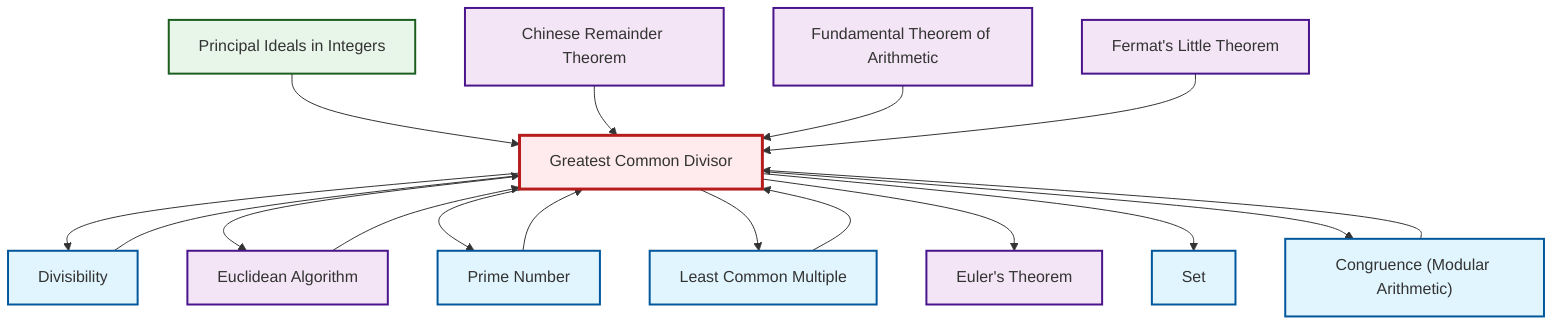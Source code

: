 graph TD
    classDef definition fill:#e1f5fe,stroke:#01579b,stroke-width:2px
    classDef theorem fill:#f3e5f5,stroke:#4a148c,stroke-width:2px
    classDef axiom fill:#fff3e0,stroke:#e65100,stroke-width:2px
    classDef example fill:#e8f5e9,stroke:#1b5e20,stroke-width:2px
    classDef current fill:#ffebee,stroke:#b71c1c,stroke-width:3px
    thm-fermat-little["Fermat's Little Theorem"]:::theorem
    def-congruence["Congruence (Modular Arithmetic)"]:::definition
    def-divisibility["Divisibility"]:::definition
    def-lcm["Least Common Multiple"]:::definition
    def-prime["Prime Number"]:::definition
    ex-principal-ideal["Principal Ideals in Integers"]:::example
    def-gcd["Greatest Common Divisor"]:::definition
    thm-chinese-remainder["Chinese Remainder Theorem"]:::theorem
    thm-fundamental-arithmetic["Fundamental Theorem of Arithmetic"]:::theorem
    thm-euclidean-algorithm["Euclidean Algorithm"]:::theorem
    thm-euler["Euler's Theorem"]:::theorem
    def-set["Set"]:::definition
    def-gcd --> def-divisibility
    ex-principal-ideal --> def-gcd
    thm-chinese-remainder --> def-gcd
    def-gcd --> thm-euclidean-algorithm
    thm-fundamental-arithmetic --> def-gcd
    def-divisibility --> def-gcd
    thm-euclidean-algorithm --> def-gcd
    def-gcd --> def-prime
    def-prime --> def-gcd
    def-gcd --> def-lcm
    def-lcm --> def-gcd
    thm-fermat-little --> def-gcd
    def-gcd --> thm-euler
    def-gcd --> def-set
    def-congruence --> def-gcd
    def-gcd --> def-congruence
    class def-gcd current